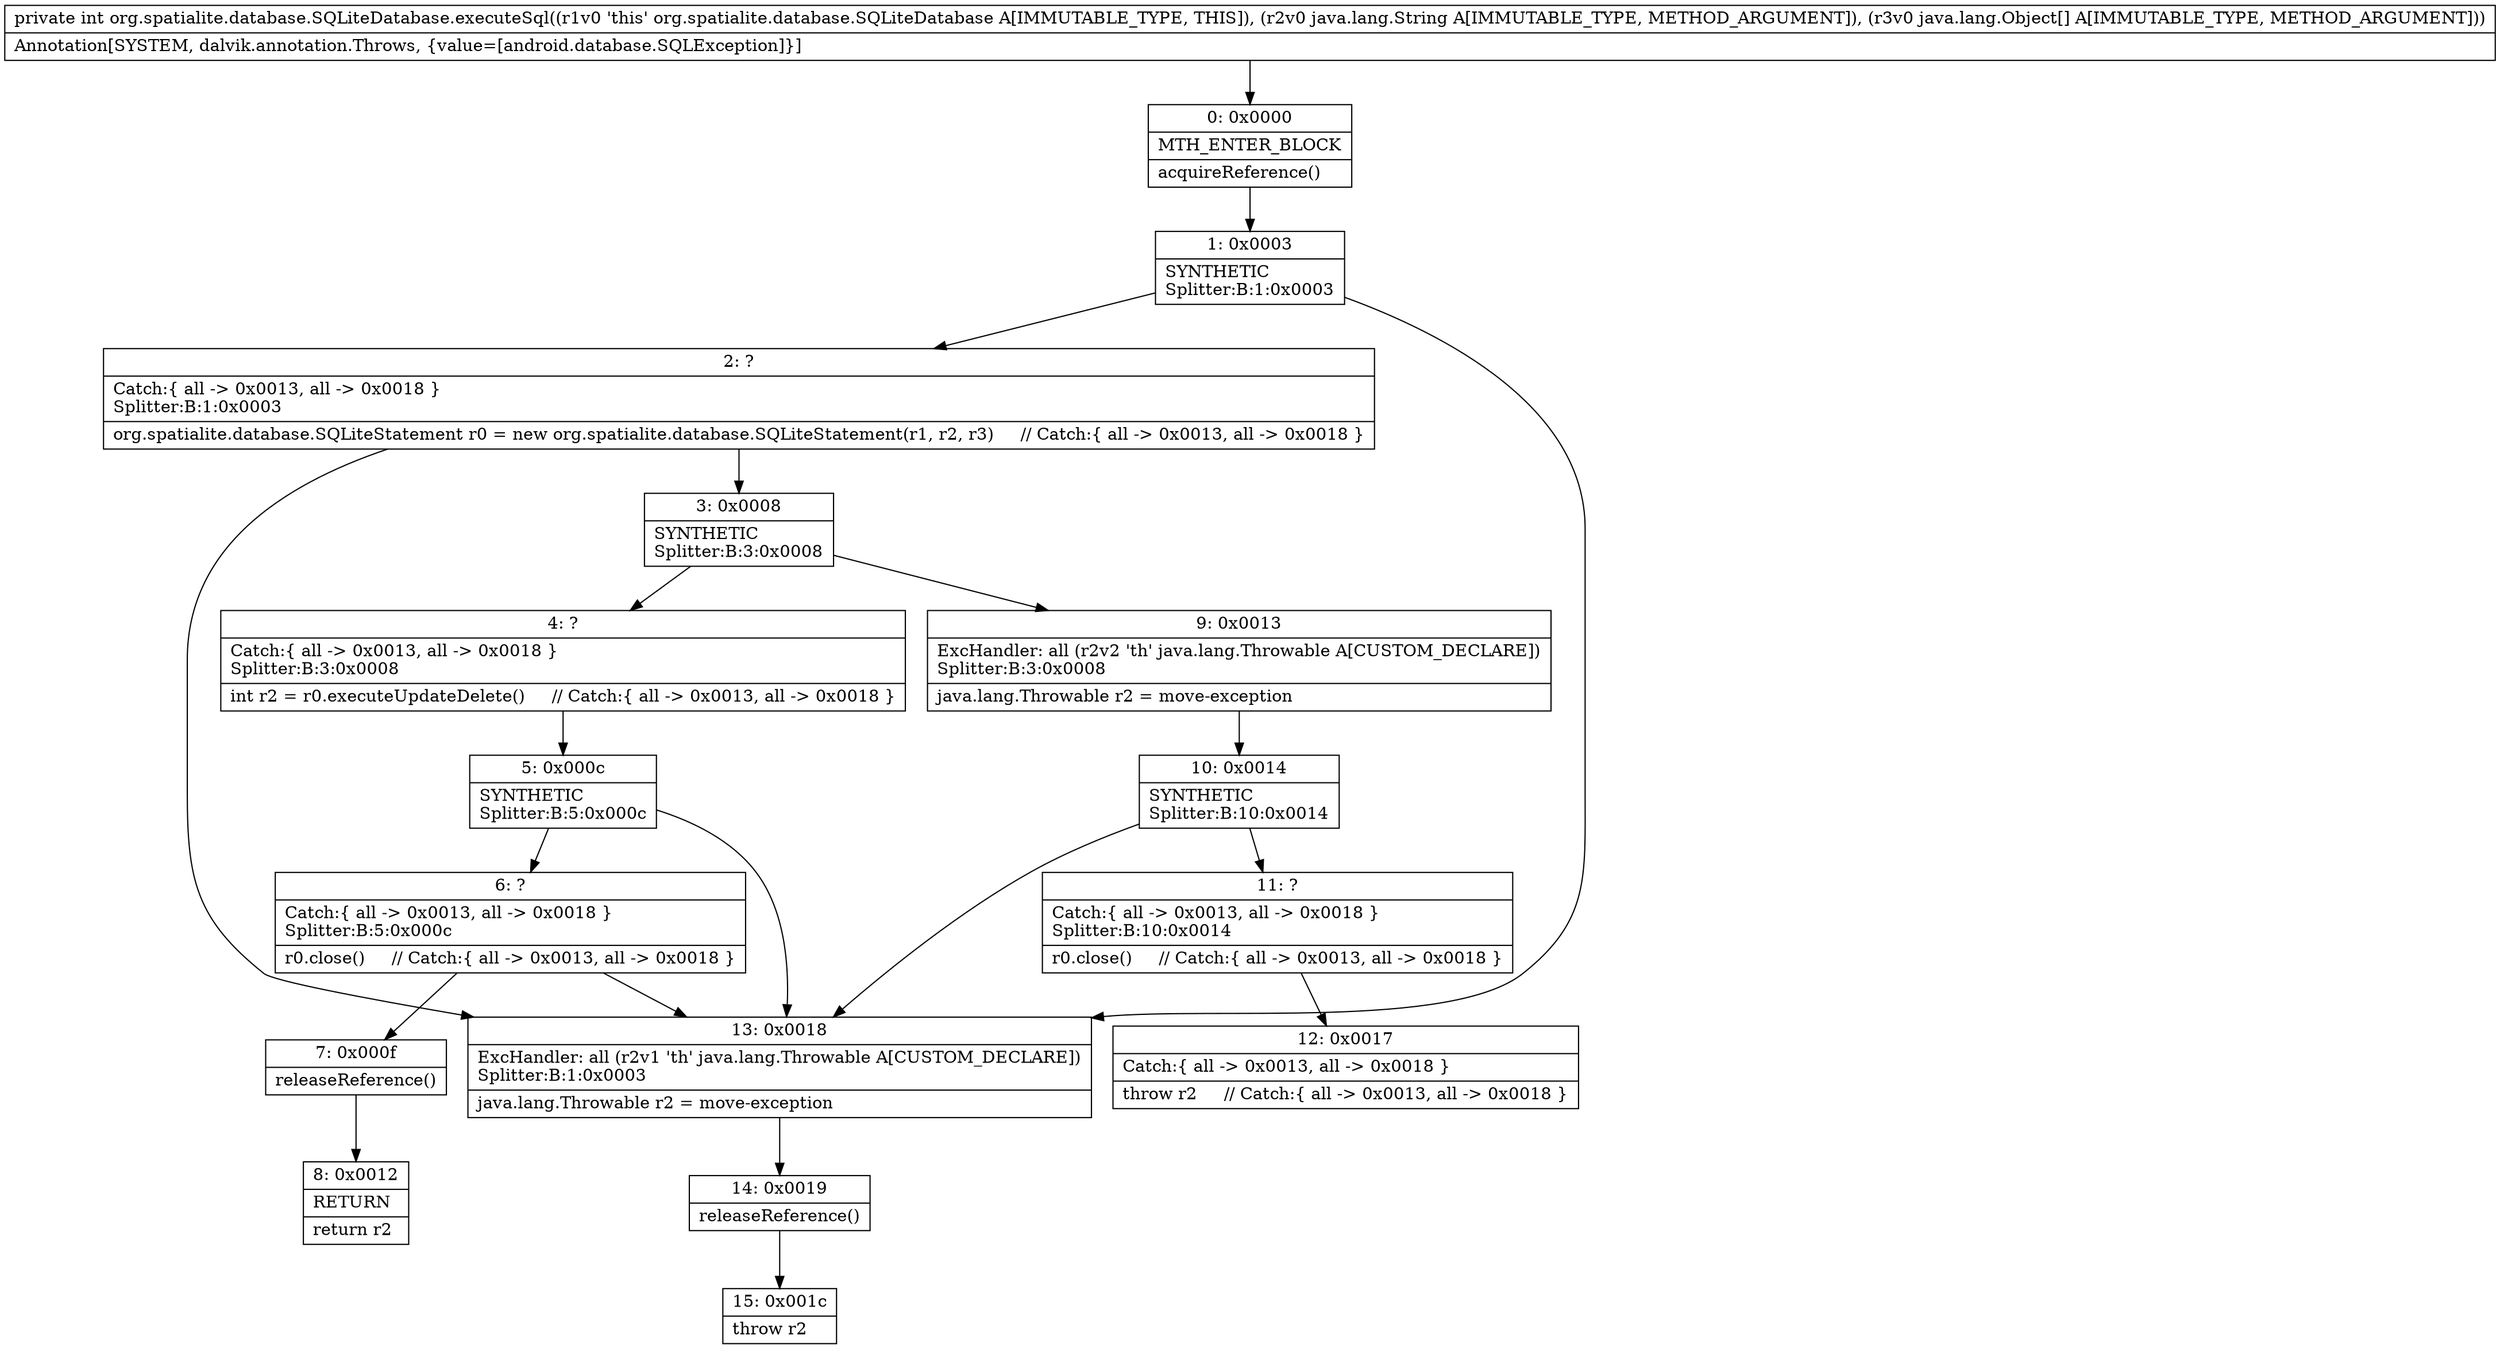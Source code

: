 digraph "CFG fororg.spatialite.database.SQLiteDatabase.executeSql(Ljava\/lang\/String;[Ljava\/lang\/Object;)I" {
Node_0 [shape=record,label="{0\:\ 0x0000|MTH_ENTER_BLOCK\l|acquireReference()\l}"];
Node_1 [shape=record,label="{1\:\ 0x0003|SYNTHETIC\lSplitter:B:1:0x0003\l}"];
Node_2 [shape=record,label="{2\:\ ?|Catch:\{ all \-\> 0x0013, all \-\> 0x0018 \}\lSplitter:B:1:0x0003\l|org.spatialite.database.SQLiteStatement r0 = new org.spatialite.database.SQLiteStatement(r1, r2, r3)     \/\/ Catch:\{ all \-\> 0x0013, all \-\> 0x0018 \}\l}"];
Node_3 [shape=record,label="{3\:\ 0x0008|SYNTHETIC\lSplitter:B:3:0x0008\l}"];
Node_4 [shape=record,label="{4\:\ ?|Catch:\{ all \-\> 0x0013, all \-\> 0x0018 \}\lSplitter:B:3:0x0008\l|int r2 = r0.executeUpdateDelete()     \/\/ Catch:\{ all \-\> 0x0013, all \-\> 0x0018 \}\l}"];
Node_5 [shape=record,label="{5\:\ 0x000c|SYNTHETIC\lSplitter:B:5:0x000c\l}"];
Node_6 [shape=record,label="{6\:\ ?|Catch:\{ all \-\> 0x0013, all \-\> 0x0018 \}\lSplitter:B:5:0x000c\l|r0.close()     \/\/ Catch:\{ all \-\> 0x0013, all \-\> 0x0018 \}\l}"];
Node_7 [shape=record,label="{7\:\ 0x000f|releaseReference()\l}"];
Node_8 [shape=record,label="{8\:\ 0x0012|RETURN\l|return r2\l}"];
Node_9 [shape=record,label="{9\:\ 0x0013|ExcHandler: all (r2v2 'th' java.lang.Throwable A[CUSTOM_DECLARE])\lSplitter:B:3:0x0008\l|java.lang.Throwable r2 = move\-exception\l}"];
Node_10 [shape=record,label="{10\:\ 0x0014|SYNTHETIC\lSplitter:B:10:0x0014\l}"];
Node_11 [shape=record,label="{11\:\ ?|Catch:\{ all \-\> 0x0013, all \-\> 0x0018 \}\lSplitter:B:10:0x0014\l|r0.close()     \/\/ Catch:\{ all \-\> 0x0013, all \-\> 0x0018 \}\l}"];
Node_12 [shape=record,label="{12\:\ 0x0017|Catch:\{ all \-\> 0x0013, all \-\> 0x0018 \}\l|throw r2     \/\/ Catch:\{ all \-\> 0x0013, all \-\> 0x0018 \}\l}"];
Node_13 [shape=record,label="{13\:\ 0x0018|ExcHandler: all (r2v1 'th' java.lang.Throwable A[CUSTOM_DECLARE])\lSplitter:B:1:0x0003\l|java.lang.Throwable r2 = move\-exception\l}"];
Node_14 [shape=record,label="{14\:\ 0x0019|releaseReference()\l}"];
Node_15 [shape=record,label="{15\:\ 0x001c|throw r2\l}"];
MethodNode[shape=record,label="{private int org.spatialite.database.SQLiteDatabase.executeSql((r1v0 'this' org.spatialite.database.SQLiteDatabase A[IMMUTABLE_TYPE, THIS]), (r2v0 java.lang.String A[IMMUTABLE_TYPE, METHOD_ARGUMENT]), (r3v0 java.lang.Object[] A[IMMUTABLE_TYPE, METHOD_ARGUMENT]))  | Annotation[SYSTEM, dalvik.annotation.Throws, \{value=[android.database.SQLException]\}]\l}"];
MethodNode -> Node_0;
Node_0 -> Node_1;
Node_1 -> Node_2;
Node_1 -> Node_13;
Node_2 -> Node_3;
Node_2 -> Node_13;
Node_3 -> Node_4;
Node_3 -> Node_9;
Node_4 -> Node_5;
Node_5 -> Node_6;
Node_5 -> Node_13;
Node_6 -> Node_7;
Node_6 -> Node_13;
Node_7 -> Node_8;
Node_9 -> Node_10;
Node_10 -> Node_11;
Node_10 -> Node_13;
Node_11 -> Node_12;
Node_13 -> Node_14;
Node_14 -> Node_15;
}

